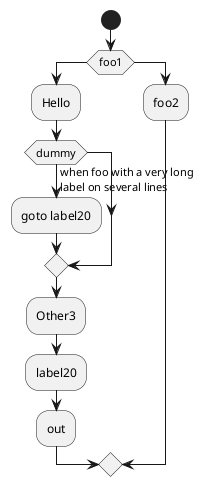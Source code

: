 {
  "sha1": "c3beu5twtumdh01o7s4tdia35mmienb",
  "insertion": {
    "when": "2024-06-01T09:03:00.829Z",
    "user": "plantuml@gmail.com"
  }
}
@startuml
start
if (foo1) then
:Hello;
if (dummy) then (when foo with a very long\nlabel on several lines);
	:goto label20;
endif
:Other3;
:label20;
:out;
else
:foo2;
endif
@enduml
